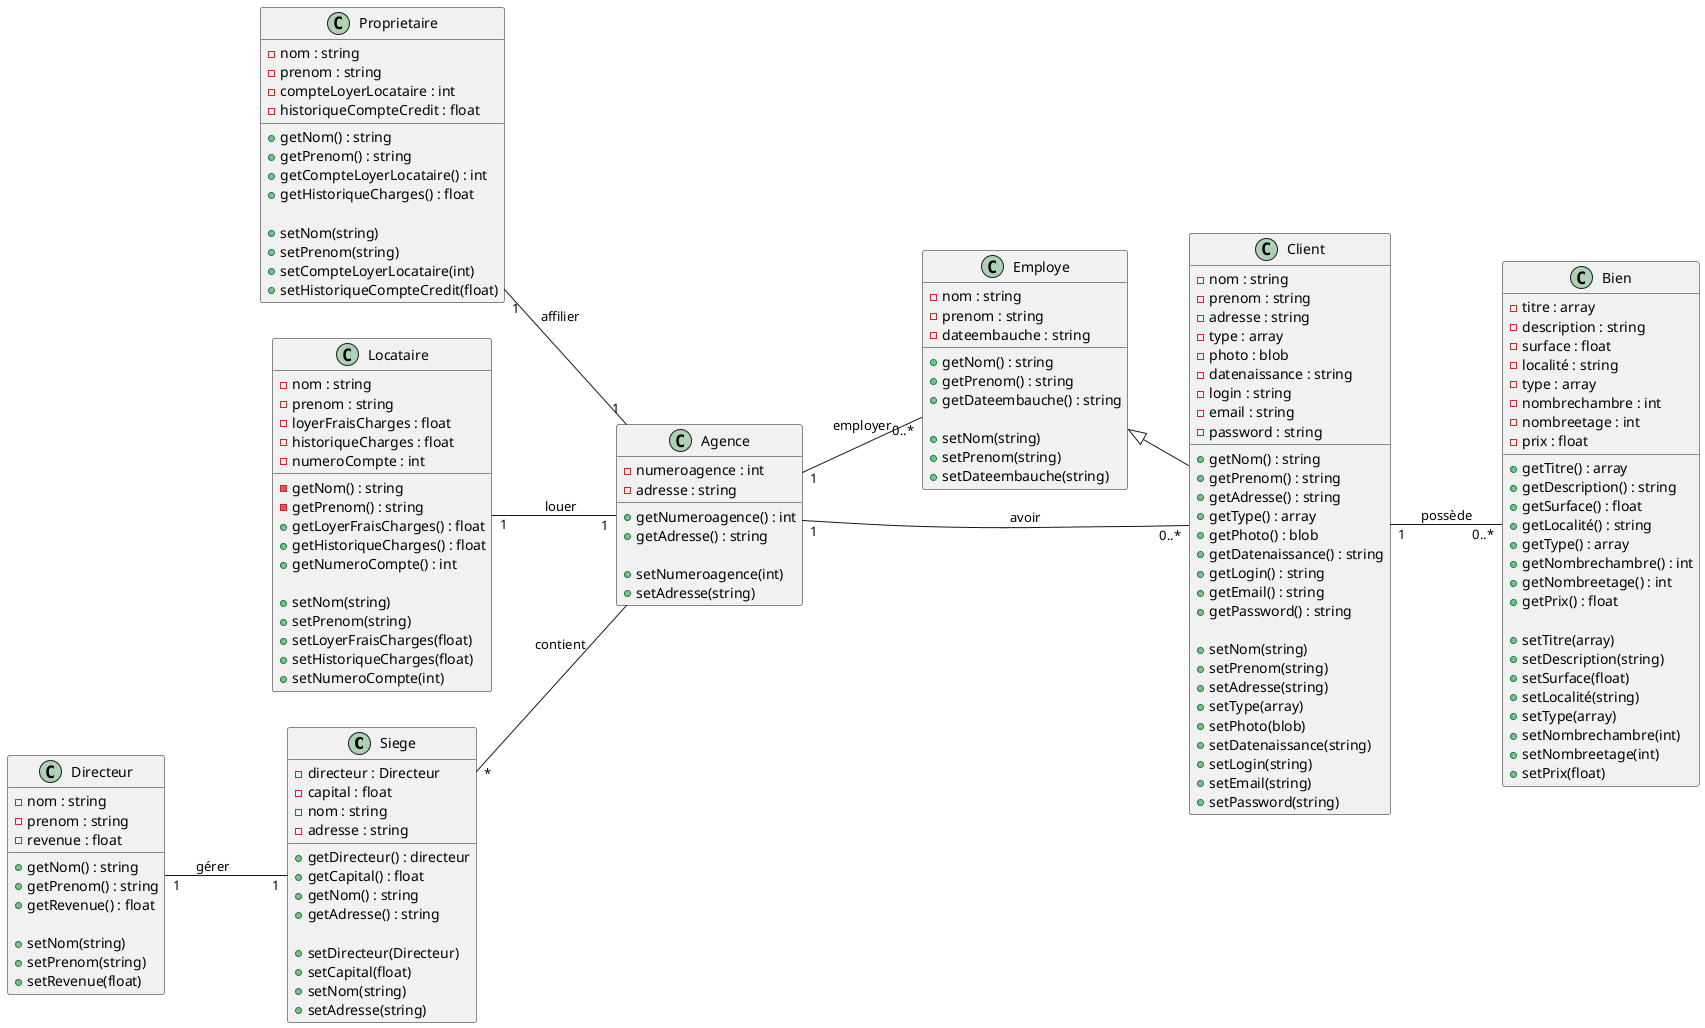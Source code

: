 @startuml agence

left to right direction

class Siege {
    -directeur : Directeur
    -capital : float
    -nom : string
    -adresse : string

    +getDirecteur() : directeur
    +getCapital() : float
    +getNom() : string
    +getAdresse() : string

    +setDirecteur(Directeur)
    +setCapital(float)
    +setNom(string)
    +setAdresse(string)
}

class Agence {
    -numeroagence : int
    -adresse : string

    +getNumeroagence() : int
    +getAdresse() : string

    +setNumeroagence(int)
    +setAdresse(string)
}

class Directeur {
    -nom : string
    -prenom : string
    -revenue : float

    +getNom() : string
    +getPrenom() : string
    +getRevenue() : float

    +setNom(string)
    +setPrenom(string)
    +setRevenue(float)
}

class Employe {
    -nom : string
    -prenom : string
    -dateembauche : string

    +getNom() : string
    +getPrenom() : string
    +getDateembauche() : string

    +setNom(string)
    +setPrenom(string)
    +setDateembauche(string)
}

class Client {
    -nom : string
    -prenom : string
    -adresse : string
    -type : array
    -photo : blob
    -datenaissance : string
    -login : string
    -email : string
    -password : string

    +getNom() : string
    +getPrenom() : string
    +getAdresse() : string
    +getType() : array
    +getPhoto() : blob
    +getDatenaissance() : string
    +getLogin() : string
    +getEmail() : string
    +getPassword() : string

    +setNom(string)
    +setPrenom(string)
    +setAdresse(string)
    +setType(array)
    +setPhoto(blob)
    +setDatenaissance(string)
    +setLogin(string)
    +setEmail(string)
    +setPassword(string)
}

class Proprietaire {
    -nom : string
    -prenom : string
    -compteLoyerLocataire : int
    -historiqueCompteCredit : float

    +getNom() : string 
    +getPrenom() : string
    +getCompteLoyerLocataire() : int
    +getHistoriqueCharges() : float

    +setNom(string)
    +setPrenom(string)
    +setCompteLoyerLocataire(int)
    +setHistoriqueCompteCredit(float) 
}

class Locataire {
    -nom : string
    -prenom : string
    -loyerFraisCharges : float
    -historiqueCharges : float
    -numeroCompte : int

    -getNom() : string 
    -getPrenom() : string
    +getLoyerFraisCharges() : float
    +getHistoriqueCharges() : float
    +getNumeroCompte() : int

    +setNom(string)
    +setPrenom(string)
    +setLoyerFraisCharges(float)
    +setHistoriqueCharges(float)
    +setNumeroCompte(int)
}

class Bien {
    -titre : array
    -description : string
    -surface : float
    -localité : string
    -type : array
    -nombrechambre : int
    -nombreetage : int
    -prix : float

    +getTitre() : array
    +getDescription() : string
    +getSurface() : float
    +getLocalité() : string
    +getType() : array
    +getNombrechambre() : int
    +getNombreetage() : int
    +getPrix() : float

    +setTitre(array)
    +setDescription(string)
    +setSurface(float)
    +setLocalité(string)
    +setType(array)
    +setNombrechambre(int)
    +setNombreetage(int)
    +setPrix(float)
}

Employe <|-- Client

Directeur "1" -- "1" Siege : gérer
Siege "*" -- Agence : contient
Agence "1" -- "0..*" Employe : employer
Agence "1" -- "0..*" Client : avoir
Client "1" -- "0..*" Bien : possède

Proprietaire "1" -- "1" Agence : affilier
Locataire "1" -- "1" Agence : louer
@enduml